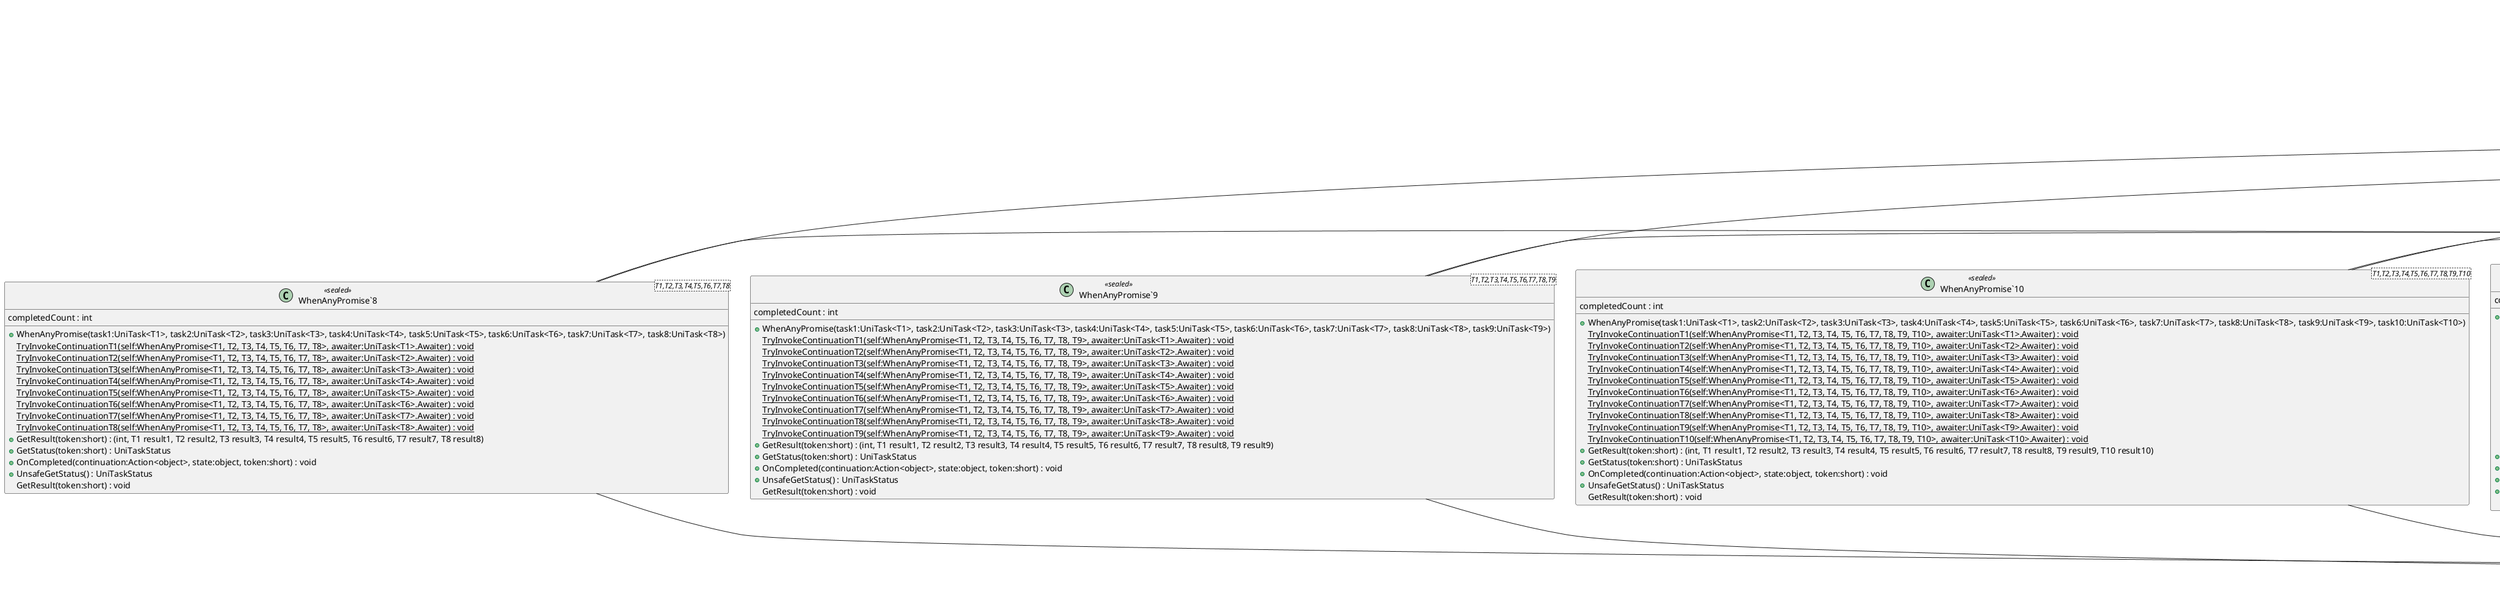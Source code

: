 @startuml
class UniTask <<struct>> {
    + {static} WhenAny(task1:UniTask<T1>, task2:UniTask<T2>) : UniTask<(int winArgumentIndex, T1 result1, T2 result2)>
    + {static} WhenAny(task1:UniTask<T1>, task2:UniTask<T2>, task3:UniTask<T3>) : UniTask<(int winArgumentIndex, T1 result1, T2 result2, T3 result3)>
    + {static} WhenAny(task1:UniTask<T1>, task2:UniTask<T2>, task3:UniTask<T3>, task4:UniTask<T4>) : UniTask<(int winArgumentIndex, T1 result1, T2 result2, T3 result3, T4 result4)>
    + {static} WhenAny(task1:UniTask<T1>, task2:UniTask<T2>, task3:UniTask<T3>, task4:UniTask<T4>, task5:UniTask<T5>) : UniTask<(int winArgumentIndex, T1 result1, T2 result2, T3 result3, T4 result4, T5 result5)>
    + {static} WhenAny(task1:UniTask<T1>, task2:UniTask<T2>, task3:UniTask<T3>, task4:UniTask<T4>, task5:UniTask<T5>, task6:UniTask<T6>) : UniTask<(int winArgumentIndex, T1 result1, T2 result2, T3 result3, T4 result4, T5 result5, T6 result6)>
    + {static} WhenAny(task1:UniTask<T1>, task2:UniTask<T2>, task3:UniTask<T3>, task4:UniTask<T4>, task5:UniTask<T5>, task6:UniTask<T6>, task7:UniTask<T7>) : UniTask<(int winArgumentIndex, T1 result1, T2 result2, T3 result3, T4 result4, T5 result5, T6 result6, T7 result7)>
    + {static} WhenAny(task1:UniTask<T1>, task2:UniTask<T2>, task3:UniTask<T3>, task4:UniTask<T4>, task5:UniTask<T5>, task6:UniTask<T6>, task7:UniTask<T7>, task8:UniTask<T8>) : UniTask<(int winArgumentIndex, T1 result1, T2 result2, T3 result3, T4 result4, T5 result5, T6 result6, T7 result7, T8 result8)>
    + {static} WhenAny(task1:UniTask<T1>, task2:UniTask<T2>, task3:UniTask<T3>, task4:UniTask<T4>, task5:UniTask<T5>, task6:UniTask<T6>, task7:UniTask<T7>, task8:UniTask<T8>, task9:UniTask<T9>) : UniTask<(int winArgumentIndex, T1 result1, T2 result2, T3 result3, T4 result4, T5 result5, T6 result6, T7 result7, T8 result8, T9 result9)>
    + {static} WhenAny(task1:UniTask<T1>, task2:UniTask<T2>, task3:UniTask<T3>, task4:UniTask<T4>, task5:UniTask<T5>, task6:UniTask<T6>, task7:UniTask<T7>, task8:UniTask<T8>, task9:UniTask<T9>, task10:UniTask<T10>) : UniTask<(int winArgumentIndex, T1 result1, T2 result2, T3 result3, T4 result4, T5 result5, T6 result6, T7 result7, T8 result8, T9 result9, T10 result10)>
    + {static} WhenAny(task1:UniTask<T1>, task2:UniTask<T2>, task3:UniTask<T3>, task4:UniTask<T4>, task5:UniTask<T5>, task6:UniTask<T6>, task7:UniTask<T7>, task8:UniTask<T8>, task9:UniTask<T9>, task10:UniTask<T10>, task11:UniTask<T11>) : UniTask<(int winArgumentIndex, T1 result1, T2 result2, T3 result3, T4 result4, T5 result5, T6 result6, T7 result7, T8 result8, T9 result9, T10 result10, T11 result11)>
    + {static} WhenAny(task1:UniTask<T1>, task2:UniTask<T2>, task3:UniTask<T3>, task4:UniTask<T4>, task5:UniTask<T5>, task6:UniTask<T6>, task7:UniTask<T7>, task8:UniTask<T8>, task9:UniTask<T9>, task10:UniTask<T10>, task11:UniTask<T11>, task12:UniTask<T12>) : UniTask<(int winArgumentIndex, T1 result1, T2 result2, T3 result3, T4 result4, T5 result5, T6 result6, T7 result7, T8 result8, T9 result9, T10 result10, T11 result11, T12 result12)>
    + {static} WhenAny(task1:UniTask<T1>, task2:UniTask<T2>, task3:UniTask<T3>, task4:UniTask<T4>, task5:UniTask<T5>, task6:UniTask<T6>, task7:UniTask<T7>, task8:UniTask<T8>, task9:UniTask<T9>, task10:UniTask<T10>, task11:UniTask<T11>, task12:UniTask<T12>, task13:UniTask<T13>) : UniTask<(int winArgumentIndex, T1 result1, T2 result2, T3 result3, T4 result4, T5 result5, T6 result6, T7 result7, T8 result8, T9 result9, T10 result10, T11 result11, T12 result12, T13 result13)>
    + {static} WhenAny(task1:UniTask<T1>, task2:UniTask<T2>, task3:UniTask<T3>, task4:UniTask<T4>, task5:UniTask<T5>, task6:UniTask<T6>, task7:UniTask<T7>, task8:UniTask<T8>, task9:UniTask<T9>, task10:UniTask<T10>, task11:UniTask<T11>, task12:UniTask<T12>, task13:UniTask<T13>, task14:UniTask<T14>) : UniTask<(int winArgumentIndex, T1 result1, T2 result2, T3 result3, T4 result4, T5 result5, T6 result6, T7 result7, T8 result8, T9 result9, T10 result10, T11 result11, T12 result12, T13 result13, T14 result14)>
    + {static} WhenAny(task1:UniTask<T1>, task2:UniTask<T2>, task3:UniTask<T3>, task4:UniTask<T4>, task5:UniTask<T5>, task6:UniTask<T6>, task7:UniTask<T7>, task8:UniTask<T8>, task9:UniTask<T9>, task10:UniTask<T10>, task11:UniTask<T11>, task12:UniTask<T12>, task13:UniTask<T13>, task14:UniTask<T14>, task15:UniTask<T15>) : UniTask<(int winArgumentIndex, T1 result1, T2 result2, T3 result3, T4 result4, T5 result5, T6 result6, T7 result7, T8 result8, T9 result9, T10 result10, T11 result11, T12 result12, T13 result13, T14 result14, T15 result15)>
}
class "WhenAnyPromise`2"<T1,T2> <<sealed>> {
    completedCount : int
    + WhenAnyPromise(task1:UniTask<T1>, task2:UniTask<T2>)
    {static} TryInvokeContinuationT1(self:WhenAnyPromise<T1, T2>, awaiter:UniTask<T1>.Awaiter) : void
    {static} TryInvokeContinuationT2(self:WhenAnyPromise<T1, T2>, awaiter:UniTask<T2>.Awaiter) : void
    + GetResult(token:short) : (int, T1 result1, T2 result2)
    + GetStatus(token:short) : UniTaskStatus
    + OnCompleted(continuation:Action<object>, state:object, token:short) : void
    + UnsafeGetStatus() : UniTaskStatus
    GetResult(token:short) : void
}
class "WhenAnyPromise`3"<T1,T2,T3> <<sealed>> {
    completedCount : int
    + WhenAnyPromise(task1:UniTask<T1>, task2:UniTask<T2>, task3:UniTask<T3>)
    {static} TryInvokeContinuationT1(self:WhenAnyPromise<T1, T2, T3>, awaiter:UniTask<T1>.Awaiter) : void
    {static} TryInvokeContinuationT2(self:WhenAnyPromise<T1, T2, T3>, awaiter:UniTask<T2>.Awaiter) : void
    {static} TryInvokeContinuationT3(self:WhenAnyPromise<T1, T2, T3>, awaiter:UniTask<T3>.Awaiter) : void
    + GetResult(token:short) : (int, T1 result1, T2 result2, T3 result3)
    + GetStatus(token:short) : UniTaskStatus
    + OnCompleted(continuation:Action<object>, state:object, token:short) : void
    + UnsafeGetStatus() : UniTaskStatus
    GetResult(token:short) : void
}
class "WhenAnyPromise`4"<T1,T2,T3,T4> <<sealed>> {
    completedCount : int
    + WhenAnyPromise(task1:UniTask<T1>, task2:UniTask<T2>, task3:UniTask<T3>, task4:UniTask<T4>)
    {static} TryInvokeContinuationT1(self:WhenAnyPromise<T1, T2, T3, T4>, awaiter:UniTask<T1>.Awaiter) : void
    {static} TryInvokeContinuationT2(self:WhenAnyPromise<T1, T2, T3, T4>, awaiter:UniTask<T2>.Awaiter) : void
    {static} TryInvokeContinuationT3(self:WhenAnyPromise<T1, T2, T3, T4>, awaiter:UniTask<T3>.Awaiter) : void
    {static} TryInvokeContinuationT4(self:WhenAnyPromise<T1, T2, T3, T4>, awaiter:UniTask<T4>.Awaiter) : void
    + GetResult(token:short) : (int, T1 result1, T2 result2, T3 result3, T4 result4)
    + GetStatus(token:short) : UniTaskStatus
    + OnCompleted(continuation:Action<object>, state:object, token:short) : void
    + UnsafeGetStatus() : UniTaskStatus
    GetResult(token:short) : void
}
class "WhenAnyPromise`5"<T1,T2,T3,T4,T5> <<sealed>> {
    completedCount : int
    + WhenAnyPromise(task1:UniTask<T1>, task2:UniTask<T2>, task3:UniTask<T3>, task4:UniTask<T4>, task5:UniTask<T5>)
    {static} TryInvokeContinuationT1(self:WhenAnyPromise<T1, T2, T3, T4, T5>, awaiter:UniTask<T1>.Awaiter) : void
    {static} TryInvokeContinuationT2(self:WhenAnyPromise<T1, T2, T3, T4, T5>, awaiter:UniTask<T2>.Awaiter) : void
    {static} TryInvokeContinuationT3(self:WhenAnyPromise<T1, T2, T3, T4, T5>, awaiter:UniTask<T3>.Awaiter) : void
    {static} TryInvokeContinuationT4(self:WhenAnyPromise<T1, T2, T3, T4, T5>, awaiter:UniTask<T4>.Awaiter) : void
    {static} TryInvokeContinuationT5(self:WhenAnyPromise<T1, T2, T3, T4, T5>, awaiter:UniTask<T5>.Awaiter) : void
    + GetResult(token:short) : (int, T1 result1, T2 result2, T3 result3, T4 result4, T5 result5)
    + GetStatus(token:short) : UniTaskStatus
    + OnCompleted(continuation:Action<object>, state:object, token:short) : void
    + UnsafeGetStatus() : UniTaskStatus
    GetResult(token:short) : void
}
class "WhenAnyPromise`6"<T1,T2,T3,T4,T5,T6> <<sealed>> {
    completedCount : int
    + WhenAnyPromise(task1:UniTask<T1>, task2:UniTask<T2>, task3:UniTask<T3>, task4:UniTask<T4>, task5:UniTask<T5>, task6:UniTask<T6>)
    {static} TryInvokeContinuationT1(self:WhenAnyPromise<T1, T2, T3, T4, T5, T6>, awaiter:UniTask<T1>.Awaiter) : void
    {static} TryInvokeContinuationT2(self:WhenAnyPromise<T1, T2, T3, T4, T5, T6>, awaiter:UniTask<T2>.Awaiter) : void
    {static} TryInvokeContinuationT3(self:WhenAnyPromise<T1, T2, T3, T4, T5, T6>, awaiter:UniTask<T3>.Awaiter) : void
    {static} TryInvokeContinuationT4(self:WhenAnyPromise<T1, T2, T3, T4, T5, T6>, awaiter:UniTask<T4>.Awaiter) : void
    {static} TryInvokeContinuationT5(self:WhenAnyPromise<T1, T2, T3, T4, T5, T6>, awaiter:UniTask<T5>.Awaiter) : void
    {static} TryInvokeContinuationT6(self:WhenAnyPromise<T1, T2, T3, T4, T5, T6>, awaiter:UniTask<T6>.Awaiter) : void
    + GetResult(token:short) : (int, T1 result1, T2 result2, T3 result3, T4 result4, T5 result5, T6 result6)
    + GetStatus(token:short) : UniTaskStatus
    + OnCompleted(continuation:Action<object>, state:object, token:short) : void
    + UnsafeGetStatus() : UniTaskStatus
    GetResult(token:short) : void
}
class "WhenAnyPromise`7"<T1,T2,T3,T4,T5,T6,T7> <<sealed>> {
    completedCount : int
    + WhenAnyPromise(task1:UniTask<T1>, task2:UniTask<T2>, task3:UniTask<T3>, task4:UniTask<T4>, task5:UniTask<T5>, task6:UniTask<T6>, task7:UniTask<T7>)
    {static} TryInvokeContinuationT1(self:WhenAnyPromise<T1, T2, T3, T4, T5, T6, T7>, awaiter:UniTask<T1>.Awaiter) : void
    {static} TryInvokeContinuationT2(self:WhenAnyPromise<T1, T2, T3, T4, T5, T6, T7>, awaiter:UniTask<T2>.Awaiter) : void
    {static} TryInvokeContinuationT3(self:WhenAnyPromise<T1, T2, T3, T4, T5, T6, T7>, awaiter:UniTask<T3>.Awaiter) : void
    {static} TryInvokeContinuationT4(self:WhenAnyPromise<T1, T2, T3, T4, T5, T6, T7>, awaiter:UniTask<T4>.Awaiter) : void
    {static} TryInvokeContinuationT5(self:WhenAnyPromise<T1, T2, T3, T4, T5, T6, T7>, awaiter:UniTask<T5>.Awaiter) : void
    {static} TryInvokeContinuationT6(self:WhenAnyPromise<T1, T2, T3, T4, T5, T6, T7>, awaiter:UniTask<T6>.Awaiter) : void
    {static} TryInvokeContinuationT7(self:WhenAnyPromise<T1, T2, T3, T4, T5, T6, T7>, awaiter:UniTask<T7>.Awaiter) : void
    + GetResult(token:short) : (int, T1 result1, T2 result2, T3 result3, T4 result4, T5 result5, T6 result6, T7 result7)
    + GetStatus(token:short) : UniTaskStatus
    + OnCompleted(continuation:Action<object>, state:object, token:short) : void
    + UnsafeGetStatus() : UniTaskStatus
    GetResult(token:short) : void
}
class "WhenAnyPromise`8"<T1,T2,T3,T4,T5,T6,T7,T8> <<sealed>> {
    completedCount : int
    + WhenAnyPromise(task1:UniTask<T1>, task2:UniTask<T2>, task3:UniTask<T3>, task4:UniTask<T4>, task5:UniTask<T5>, task6:UniTask<T6>, task7:UniTask<T7>, task8:UniTask<T8>)
    {static} TryInvokeContinuationT1(self:WhenAnyPromise<T1, T2, T3, T4, T5, T6, T7, T8>, awaiter:UniTask<T1>.Awaiter) : void
    {static} TryInvokeContinuationT2(self:WhenAnyPromise<T1, T2, T3, T4, T5, T6, T7, T8>, awaiter:UniTask<T2>.Awaiter) : void
    {static} TryInvokeContinuationT3(self:WhenAnyPromise<T1, T2, T3, T4, T5, T6, T7, T8>, awaiter:UniTask<T3>.Awaiter) : void
    {static} TryInvokeContinuationT4(self:WhenAnyPromise<T1, T2, T3, T4, T5, T6, T7, T8>, awaiter:UniTask<T4>.Awaiter) : void
    {static} TryInvokeContinuationT5(self:WhenAnyPromise<T1, T2, T3, T4, T5, T6, T7, T8>, awaiter:UniTask<T5>.Awaiter) : void
    {static} TryInvokeContinuationT6(self:WhenAnyPromise<T1, T2, T3, T4, T5, T6, T7, T8>, awaiter:UniTask<T6>.Awaiter) : void
    {static} TryInvokeContinuationT7(self:WhenAnyPromise<T1, T2, T3, T4, T5, T6, T7, T8>, awaiter:UniTask<T7>.Awaiter) : void
    {static} TryInvokeContinuationT8(self:WhenAnyPromise<T1, T2, T3, T4, T5, T6, T7, T8>, awaiter:UniTask<T8>.Awaiter) : void
    + GetResult(token:short) : (int, T1 result1, T2 result2, T3 result3, T4 result4, T5 result5, T6 result6, T7 result7, T8 result8)
    + GetStatus(token:short) : UniTaskStatus
    + OnCompleted(continuation:Action<object>, state:object, token:short) : void
    + UnsafeGetStatus() : UniTaskStatus
    GetResult(token:short) : void
}
class "WhenAnyPromise`9"<T1,T2,T3,T4,T5,T6,T7,T8,T9> <<sealed>> {
    completedCount : int
    + WhenAnyPromise(task1:UniTask<T1>, task2:UniTask<T2>, task3:UniTask<T3>, task4:UniTask<T4>, task5:UniTask<T5>, task6:UniTask<T6>, task7:UniTask<T7>, task8:UniTask<T8>, task9:UniTask<T9>)
    {static} TryInvokeContinuationT1(self:WhenAnyPromise<T1, T2, T3, T4, T5, T6, T7, T8, T9>, awaiter:UniTask<T1>.Awaiter) : void
    {static} TryInvokeContinuationT2(self:WhenAnyPromise<T1, T2, T3, T4, T5, T6, T7, T8, T9>, awaiter:UniTask<T2>.Awaiter) : void
    {static} TryInvokeContinuationT3(self:WhenAnyPromise<T1, T2, T3, T4, T5, T6, T7, T8, T9>, awaiter:UniTask<T3>.Awaiter) : void
    {static} TryInvokeContinuationT4(self:WhenAnyPromise<T1, T2, T3, T4, T5, T6, T7, T8, T9>, awaiter:UniTask<T4>.Awaiter) : void
    {static} TryInvokeContinuationT5(self:WhenAnyPromise<T1, T2, T3, T4, T5, T6, T7, T8, T9>, awaiter:UniTask<T5>.Awaiter) : void
    {static} TryInvokeContinuationT6(self:WhenAnyPromise<T1, T2, T3, T4, T5, T6, T7, T8, T9>, awaiter:UniTask<T6>.Awaiter) : void
    {static} TryInvokeContinuationT7(self:WhenAnyPromise<T1, T2, T3, T4, T5, T6, T7, T8, T9>, awaiter:UniTask<T7>.Awaiter) : void
    {static} TryInvokeContinuationT8(self:WhenAnyPromise<T1, T2, T3, T4, T5, T6, T7, T8, T9>, awaiter:UniTask<T8>.Awaiter) : void
    {static} TryInvokeContinuationT9(self:WhenAnyPromise<T1, T2, T3, T4, T5, T6, T7, T8, T9>, awaiter:UniTask<T9>.Awaiter) : void
    + GetResult(token:short) : (int, T1 result1, T2 result2, T3 result3, T4 result4, T5 result5, T6 result6, T7 result7, T8 result8, T9 result9)
    + GetStatus(token:short) : UniTaskStatus
    + OnCompleted(continuation:Action<object>, state:object, token:short) : void
    + UnsafeGetStatus() : UniTaskStatus
    GetResult(token:short) : void
}
class "WhenAnyPromise`10"<T1,T2,T3,T4,T5,T6,T7,T8,T9,T10> <<sealed>> {
    completedCount : int
    + WhenAnyPromise(task1:UniTask<T1>, task2:UniTask<T2>, task3:UniTask<T3>, task4:UniTask<T4>, task5:UniTask<T5>, task6:UniTask<T6>, task7:UniTask<T7>, task8:UniTask<T8>, task9:UniTask<T9>, task10:UniTask<T10>)
    {static} TryInvokeContinuationT1(self:WhenAnyPromise<T1, T2, T3, T4, T5, T6, T7, T8, T9, T10>, awaiter:UniTask<T1>.Awaiter) : void
    {static} TryInvokeContinuationT2(self:WhenAnyPromise<T1, T2, T3, T4, T5, T6, T7, T8, T9, T10>, awaiter:UniTask<T2>.Awaiter) : void
    {static} TryInvokeContinuationT3(self:WhenAnyPromise<T1, T2, T3, T4, T5, T6, T7, T8, T9, T10>, awaiter:UniTask<T3>.Awaiter) : void
    {static} TryInvokeContinuationT4(self:WhenAnyPromise<T1, T2, T3, T4, T5, T6, T7, T8, T9, T10>, awaiter:UniTask<T4>.Awaiter) : void
    {static} TryInvokeContinuationT5(self:WhenAnyPromise<T1, T2, T3, T4, T5, T6, T7, T8, T9, T10>, awaiter:UniTask<T5>.Awaiter) : void
    {static} TryInvokeContinuationT6(self:WhenAnyPromise<T1, T2, T3, T4, T5, T6, T7, T8, T9, T10>, awaiter:UniTask<T6>.Awaiter) : void
    {static} TryInvokeContinuationT7(self:WhenAnyPromise<T1, T2, T3, T4, T5, T6, T7, T8, T9, T10>, awaiter:UniTask<T7>.Awaiter) : void
    {static} TryInvokeContinuationT8(self:WhenAnyPromise<T1, T2, T3, T4, T5, T6, T7, T8, T9, T10>, awaiter:UniTask<T8>.Awaiter) : void
    {static} TryInvokeContinuationT9(self:WhenAnyPromise<T1, T2, T3, T4, T5, T6, T7, T8, T9, T10>, awaiter:UniTask<T9>.Awaiter) : void
    {static} TryInvokeContinuationT10(self:WhenAnyPromise<T1, T2, T3, T4, T5, T6, T7, T8, T9, T10>, awaiter:UniTask<T10>.Awaiter) : void
    + GetResult(token:short) : (int, T1 result1, T2 result2, T3 result3, T4 result4, T5 result5, T6 result6, T7 result7, T8 result8, T9 result9, T10 result10)
    + GetStatus(token:short) : UniTaskStatus
    + OnCompleted(continuation:Action<object>, state:object, token:short) : void
    + UnsafeGetStatus() : UniTaskStatus
    GetResult(token:short) : void
}
class "WhenAnyPromise`11"<T1,T2,T3,T4,T5,T6,T7,T8,T9,T10,T11> <<sealed>> {
    completedCount : int
    + WhenAnyPromise(task1:UniTask<T1>, task2:UniTask<T2>, task3:UniTask<T3>, task4:UniTask<T4>, task5:UniTask<T5>, task6:UniTask<T6>, task7:UniTask<T7>, task8:UniTask<T8>, task9:UniTask<T9>, task10:UniTask<T10>, task11:UniTask<T11>)
    {static} TryInvokeContinuationT1(self:WhenAnyPromise<T1, T2, T3, T4, T5, T6, T7, T8, T9, T10, T11>, awaiter:UniTask<T1>.Awaiter) : void
    {static} TryInvokeContinuationT2(self:WhenAnyPromise<T1, T2, T3, T4, T5, T6, T7, T8, T9, T10, T11>, awaiter:UniTask<T2>.Awaiter) : void
    {static} TryInvokeContinuationT3(self:WhenAnyPromise<T1, T2, T3, T4, T5, T6, T7, T8, T9, T10, T11>, awaiter:UniTask<T3>.Awaiter) : void
    {static} TryInvokeContinuationT4(self:WhenAnyPromise<T1, T2, T3, T4, T5, T6, T7, T8, T9, T10, T11>, awaiter:UniTask<T4>.Awaiter) : void
    {static} TryInvokeContinuationT5(self:WhenAnyPromise<T1, T2, T3, T4, T5, T6, T7, T8, T9, T10, T11>, awaiter:UniTask<T5>.Awaiter) : void
    {static} TryInvokeContinuationT6(self:WhenAnyPromise<T1, T2, T3, T4, T5, T6, T7, T8, T9, T10, T11>, awaiter:UniTask<T6>.Awaiter) : void
    {static} TryInvokeContinuationT7(self:WhenAnyPromise<T1, T2, T3, T4, T5, T6, T7, T8, T9, T10, T11>, awaiter:UniTask<T7>.Awaiter) : void
    {static} TryInvokeContinuationT8(self:WhenAnyPromise<T1, T2, T3, T4, T5, T6, T7, T8, T9, T10, T11>, awaiter:UniTask<T8>.Awaiter) : void
    {static} TryInvokeContinuationT9(self:WhenAnyPromise<T1, T2, T3, T4, T5, T6, T7, T8, T9, T10, T11>, awaiter:UniTask<T9>.Awaiter) : void
    {static} TryInvokeContinuationT10(self:WhenAnyPromise<T1, T2, T3, T4, T5, T6, T7, T8, T9, T10, T11>, awaiter:UniTask<T10>.Awaiter) : void
    {static} TryInvokeContinuationT11(self:WhenAnyPromise<T1, T2, T3, T4, T5, T6, T7, T8, T9, T10, T11>, awaiter:UniTask<T11>.Awaiter) : void
    + GetResult(token:short) : (int, T1 result1, T2 result2, T3 result3, T4 result4, T5 result5, T6 result6, T7 result7, T8 result8, T9 result9, T10 result10, T11 result11)
    + GetStatus(token:short) : UniTaskStatus
    + OnCompleted(continuation:Action<object>, state:object, token:short) : void
    + UnsafeGetStatus() : UniTaskStatus
    GetResult(token:short) : void
}
class "WhenAnyPromise`12"<T1,T2,T3,T4,T5,T6,T7,T8,T9,T10,T11,T12> <<sealed>> {
    completedCount : int
    + WhenAnyPromise(task1:UniTask<T1>, task2:UniTask<T2>, task3:UniTask<T3>, task4:UniTask<T4>, task5:UniTask<T5>, task6:UniTask<T6>, task7:UniTask<T7>, task8:UniTask<T8>, task9:UniTask<T9>, task10:UniTask<T10>, task11:UniTask<T11>, task12:UniTask<T12>)
    {static} TryInvokeContinuationT1(self:WhenAnyPromise<T1, T2, T3, T4, T5, T6, T7, T8, T9, T10, T11, T12>, awaiter:UniTask<T1>.Awaiter) : void
    {static} TryInvokeContinuationT2(self:WhenAnyPromise<T1, T2, T3, T4, T5, T6, T7, T8, T9, T10, T11, T12>, awaiter:UniTask<T2>.Awaiter) : void
    {static} TryInvokeContinuationT3(self:WhenAnyPromise<T1, T2, T3, T4, T5, T6, T7, T8, T9, T10, T11, T12>, awaiter:UniTask<T3>.Awaiter) : void
    {static} TryInvokeContinuationT4(self:WhenAnyPromise<T1, T2, T3, T4, T5, T6, T7, T8, T9, T10, T11, T12>, awaiter:UniTask<T4>.Awaiter) : void
    {static} TryInvokeContinuationT5(self:WhenAnyPromise<T1, T2, T3, T4, T5, T6, T7, T8, T9, T10, T11, T12>, awaiter:UniTask<T5>.Awaiter) : void
    {static} TryInvokeContinuationT6(self:WhenAnyPromise<T1, T2, T3, T4, T5, T6, T7, T8, T9, T10, T11, T12>, awaiter:UniTask<T6>.Awaiter) : void
    {static} TryInvokeContinuationT7(self:WhenAnyPromise<T1, T2, T3, T4, T5, T6, T7, T8, T9, T10, T11, T12>, awaiter:UniTask<T7>.Awaiter) : void
    {static} TryInvokeContinuationT8(self:WhenAnyPromise<T1, T2, T3, T4, T5, T6, T7, T8, T9, T10, T11, T12>, awaiter:UniTask<T8>.Awaiter) : void
    {static} TryInvokeContinuationT9(self:WhenAnyPromise<T1, T2, T3, T4, T5, T6, T7, T8, T9, T10, T11, T12>, awaiter:UniTask<T9>.Awaiter) : void
    {static} TryInvokeContinuationT10(self:WhenAnyPromise<T1, T2, T3, T4, T5, T6, T7, T8, T9, T10, T11, T12>, awaiter:UniTask<T10>.Awaiter) : void
    {static} TryInvokeContinuationT11(self:WhenAnyPromise<T1, T2, T3, T4, T5, T6, T7, T8, T9, T10, T11, T12>, awaiter:UniTask<T11>.Awaiter) : void
    {static} TryInvokeContinuationT12(self:WhenAnyPromise<T1, T2, T3, T4, T5, T6, T7, T8, T9, T10, T11, T12>, awaiter:UniTask<T12>.Awaiter) : void
    + GetResult(token:short) : (int, T1 result1, T2 result2, T3 result3, T4 result4, T5 result5, T6 result6, T7 result7, T8 result8, T9 result9, T10 result10, T11 result11, T12 result12)
    + GetStatus(token:short) : UniTaskStatus
    + OnCompleted(continuation:Action<object>, state:object, token:short) : void
    + UnsafeGetStatus() : UniTaskStatus
    GetResult(token:short) : void
}
class "WhenAnyPromise`13"<T1,T2,T3,T4,T5,T6,T7,T8,T9,T10,T11,T12,T13> <<sealed>> {
    completedCount : int
    + WhenAnyPromise(task1:UniTask<T1>, task2:UniTask<T2>, task3:UniTask<T3>, task4:UniTask<T4>, task5:UniTask<T5>, task6:UniTask<T6>, task7:UniTask<T7>, task8:UniTask<T8>, task9:UniTask<T9>, task10:UniTask<T10>, task11:UniTask<T11>, task12:UniTask<T12>, task13:UniTask<T13>)
    {static} TryInvokeContinuationT1(self:WhenAnyPromise<T1, T2, T3, T4, T5, T6, T7, T8, T9, T10, T11, T12, T13>, awaiter:UniTask<T1>.Awaiter) : void
    {static} TryInvokeContinuationT2(self:WhenAnyPromise<T1, T2, T3, T4, T5, T6, T7, T8, T9, T10, T11, T12, T13>, awaiter:UniTask<T2>.Awaiter) : void
    {static} TryInvokeContinuationT3(self:WhenAnyPromise<T1, T2, T3, T4, T5, T6, T7, T8, T9, T10, T11, T12, T13>, awaiter:UniTask<T3>.Awaiter) : void
    {static} TryInvokeContinuationT4(self:WhenAnyPromise<T1, T2, T3, T4, T5, T6, T7, T8, T9, T10, T11, T12, T13>, awaiter:UniTask<T4>.Awaiter) : void
    {static} TryInvokeContinuationT5(self:WhenAnyPromise<T1, T2, T3, T4, T5, T6, T7, T8, T9, T10, T11, T12, T13>, awaiter:UniTask<T5>.Awaiter) : void
    {static} TryInvokeContinuationT6(self:WhenAnyPromise<T1, T2, T3, T4, T5, T6, T7, T8, T9, T10, T11, T12, T13>, awaiter:UniTask<T6>.Awaiter) : void
    {static} TryInvokeContinuationT7(self:WhenAnyPromise<T1, T2, T3, T4, T5, T6, T7, T8, T9, T10, T11, T12, T13>, awaiter:UniTask<T7>.Awaiter) : void
    {static} TryInvokeContinuationT8(self:WhenAnyPromise<T1, T2, T3, T4, T5, T6, T7, T8, T9, T10, T11, T12, T13>, awaiter:UniTask<T8>.Awaiter) : void
    {static} TryInvokeContinuationT9(self:WhenAnyPromise<T1, T2, T3, T4, T5, T6, T7, T8, T9, T10, T11, T12, T13>, awaiter:UniTask<T9>.Awaiter) : void
    {static} TryInvokeContinuationT10(self:WhenAnyPromise<T1, T2, T3, T4, T5, T6, T7, T8, T9, T10, T11, T12, T13>, awaiter:UniTask<T10>.Awaiter) : void
    {static} TryInvokeContinuationT11(self:WhenAnyPromise<T1, T2, T3, T4, T5, T6, T7, T8, T9, T10, T11, T12, T13>, awaiter:UniTask<T11>.Awaiter) : void
    {static} TryInvokeContinuationT12(self:WhenAnyPromise<T1, T2, T3, T4, T5, T6, T7, T8, T9, T10, T11, T12, T13>, awaiter:UniTask<T12>.Awaiter) : void
    {static} TryInvokeContinuationT13(self:WhenAnyPromise<T1, T2, T3, T4, T5, T6, T7, T8, T9, T10, T11, T12, T13>, awaiter:UniTask<T13>.Awaiter) : void
    + GetResult(token:short) : (int, T1 result1, T2 result2, T3 result3, T4 result4, T5 result5, T6 result6, T7 result7, T8 result8, T9 result9, T10 result10, T11 result11, T12 result12, T13 result13)
    + GetStatus(token:short) : UniTaskStatus
    + OnCompleted(continuation:Action<object>, state:object, token:short) : void
    + UnsafeGetStatus() : UniTaskStatus
    GetResult(token:short) : void
}
class "WhenAnyPromise`14"<T1,T2,T3,T4,T5,T6,T7,T8,T9,T10,T11,T12,T13,T14> <<sealed>> {
    completedCount : int
    + WhenAnyPromise(task1:UniTask<T1>, task2:UniTask<T2>, task3:UniTask<T3>, task4:UniTask<T4>, task5:UniTask<T5>, task6:UniTask<T6>, task7:UniTask<T7>, task8:UniTask<T8>, task9:UniTask<T9>, task10:UniTask<T10>, task11:UniTask<T11>, task12:UniTask<T12>, task13:UniTask<T13>, task14:UniTask<T14>)
    {static} TryInvokeContinuationT1(self:WhenAnyPromise<T1, T2, T3, T4, T5, T6, T7, T8, T9, T10, T11, T12, T13, T14>, awaiter:UniTask<T1>.Awaiter) : void
    {static} TryInvokeContinuationT2(self:WhenAnyPromise<T1, T2, T3, T4, T5, T6, T7, T8, T9, T10, T11, T12, T13, T14>, awaiter:UniTask<T2>.Awaiter) : void
    {static} TryInvokeContinuationT3(self:WhenAnyPromise<T1, T2, T3, T4, T5, T6, T7, T8, T9, T10, T11, T12, T13, T14>, awaiter:UniTask<T3>.Awaiter) : void
    {static} TryInvokeContinuationT4(self:WhenAnyPromise<T1, T2, T3, T4, T5, T6, T7, T8, T9, T10, T11, T12, T13, T14>, awaiter:UniTask<T4>.Awaiter) : void
    {static} TryInvokeContinuationT5(self:WhenAnyPromise<T1, T2, T3, T4, T5, T6, T7, T8, T9, T10, T11, T12, T13, T14>, awaiter:UniTask<T5>.Awaiter) : void
    {static} TryInvokeContinuationT6(self:WhenAnyPromise<T1, T2, T3, T4, T5, T6, T7, T8, T9, T10, T11, T12, T13, T14>, awaiter:UniTask<T6>.Awaiter) : void
    {static} TryInvokeContinuationT7(self:WhenAnyPromise<T1, T2, T3, T4, T5, T6, T7, T8, T9, T10, T11, T12, T13, T14>, awaiter:UniTask<T7>.Awaiter) : void
    {static} TryInvokeContinuationT8(self:WhenAnyPromise<T1, T2, T3, T4, T5, T6, T7, T8, T9, T10, T11, T12, T13, T14>, awaiter:UniTask<T8>.Awaiter) : void
    {static} TryInvokeContinuationT9(self:WhenAnyPromise<T1, T2, T3, T4, T5, T6, T7, T8, T9, T10, T11, T12, T13, T14>, awaiter:UniTask<T9>.Awaiter) : void
    {static} TryInvokeContinuationT10(self:WhenAnyPromise<T1, T2, T3, T4, T5, T6, T7, T8, T9, T10, T11, T12, T13, T14>, awaiter:UniTask<T10>.Awaiter) : void
    {static} TryInvokeContinuationT11(self:WhenAnyPromise<T1, T2, T3, T4, T5, T6, T7, T8, T9, T10, T11, T12, T13, T14>, awaiter:UniTask<T11>.Awaiter) : void
    {static} TryInvokeContinuationT12(self:WhenAnyPromise<T1, T2, T3, T4, T5, T6, T7, T8, T9, T10, T11, T12, T13, T14>, awaiter:UniTask<T12>.Awaiter) : void
    {static} TryInvokeContinuationT13(self:WhenAnyPromise<T1, T2, T3, T4, T5, T6, T7, T8, T9, T10, T11, T12, T13, T14>, awaiter:UniTask<T13>.Awaiter) : void
    {static} TryInvokeContinuationT14(self:WhenAnyPromise<T1, T2, T3, T4, T5, T6, T7, T8, T9, T10, T11, T12, T13, T14>, awaiter:UniTask<T14>.Awaiter) : void
    + GetResult(token:short) : (int, T1 result1, T2 result2, T3 result3, T4 result4, T5 result5, T6 result6, T7 result7, T8 result8, T9 result9, T10 result10, T11 result11, T12 result12, T13 result13, T14 result14)
    + GetStatus(token:short) : UniTaskStatus
    + OnCompleted(continuation:Action<object>, state:object, token:short) : void
    + UnsafeGetStatus() : UniTaskStatus
    GetResult(token:short) : void
}
class "WhenAnyPromise`15"<T1,T2,T3,T4,T5,T6,T7,T8,T9,T10,T11,T12,T13,T14,T15> <<sealed>> {
    completedCount : int
    + WhenAnyPromise(task1:UniTask<T1>, task2:UniTask<T2>, task3:UniTask<T3>, task4:UniTask<T4>, task5:UniTask<T5>, task6:UniTask<T6>, task7:UniTask<T7>, task8:UniTask<T8>, task9:UniTask<T9>, task10:UniTask<T10>, task11:UniTask<T11>, task12:UniTask<T12>, task13:UniTask<T13>, task14:UniTask<T14>, task15:UniTask<T15>)
    {static} TryInvokeContinuationT1(self:WhenAnyPromise<T1, T2, T3, T4, T5, T6, T7, T8, T9, T10, T11, T12, T13, T14, T15>, awaiter:UniTask<T1>.Awaiter) : void
    {static} TryInvokeContinuationT2(self:WhenAnyPromise<T1, T2, T3, T4, T5, T6, T7, T8, T9, T10, T11, T12, T13, T14, T15>, awaiter:UniTask<T2>.Awaiter) : void
    {static} TryInvokeContinuationT3(self:WhenAnyPromise<T1, T2, T3, T4, T5, T6, T7, T8, T9, T10, T11, T12, T13, T14, T15>, awaiter:UniTask<T3>.Awaiter) : void
    {static} TryInvokeContinuationT4(self:WhenAnyPromise<T1, T2, T3, T4, T5, T6, T7, T8, T9, T10, T11, T12, T13, T14, T15>, awaiter:UniTask<T4>.Awaiter) : void
    {static} TryInvokeContinuationT5(self:WhenAnyPromise<T1, T2, T3, T4, T5, T6, T7, T8, T9, T10, T11, T12, T13, T14, T15>, awaiter:UniTask<T5>.Awaiter) : void
    {static} TryInvokeContinuationT6(self:WhenAnyPromise<T1, T2, T3, T4, T5, T6, T7, T8, T9, T10, T11, T12, T13, T14, T15>, awaiter:UniTask<T6>.Awaiter) : void
    {static} TryInvokeContinuationT7(self:WhenAnyPromise<T1, T2, T3, T4, T5, T6, T7, T8, T9, T10, T11, T12, T13, T14, T15>, awaiter:UniTask<T7>.Awaiter) : void
    {static} TryInvokeContinuationT8(self:WhenAnyPromise<T1, T2, T3, T4, T5, T6, T7, T8, T9, T10, T11, T12, T13, T14, T15>, awaiter:UniTask<T8>.Awaiter) : void
    {static} TryInvokeContinuationT9(self:WhenAnyPromise<T1, T2, T3, T4, T5, T6, T7, T8, T9, T10, T11, T12, T13, T14, T15>, awaiter:UniTask<T9>.Awaiter) : void
    {static} TryInvokeContinuationT10(self:WhenAnyPromise<T1, T2, T3, T4, T5, T6, T7, T8, T9, T10, T11, T12, T13, T14, T15>, awaiter:UniTask<T10>.Awaiter) : void
    {static} TryInvokeContinuationT11(self:WhenAnyPromise<T1, T2, T3, T4, T5, T6, T7, T8, T9, T10, T11, T12, T13, T14, T15>, awaiter:UniTask<T11>.Awaiter) : void
    {static} TryInvokeContinuationT12(self:WhenAnyPromise<T1, T2, T3, T4, T5, T6, T7, T8, T9, T10, T11, T12, T13, T14, T15>, awaiter:UniTask<T12>.Awaiter) : void
    {static} TryInvokeContinuationT13(self:WhenAnyPromise<T1, T2, T3, T4, T5, T6, T7, T8, T9, T10, T11, T12, T13, T14, T15>, awaiter:UniTask<T13>.Awaiter) : void
    {static} TryInvokeContinuationT14(self:WhenAnyPromise<T1, T2, T3, T4, T5, T6, T7, T8, T9, T10, T11, T12, T13, T14, T15>, awaiter:UniTask<T14>.Awaiter) : void
    {static} TryInvokeContinuationT15(self:WhenAnyPromise<T1, T2, T3, T4, T5, T6, T7, T8, T9, T10, T11, T12, T13, T14, T15>, awaiter:UniTask<T15>.Awaiter) : void
    + GetResult(token:short) : (int, T1 result1, T2 result2, T3 result3, T4 result4, T5 result5, T6 result6, T7 result7, T8 result8, T9 result9, T10 result10, T11 result11, T12 result12, T13 result13, T14 result14, T15 result15)
    + GetStatus(token:short) : UniTaskStatus
    + OnCompleted(continuation:Action<object>, state:object, token:short) : void
    + UnsafeGetStatus() : UniTaskStatus
    GetResult(token:short) : void
}
class "IUniTaskSource`1"<T> {
}
class "UniTaskCompletionSourceCore`1"<T> {
}
UniTask +-- "WhenAnyPromise`2"
"IUniTaskSource`1" "<(int, T1 result1, T2 result2)>" <|-- "WhenAnyPromise`2"
"WhenAnyPromise`2" --> "core<(int, T1 result1, T2 result2)>" "UniTaskCompletionSourceCore`1"
UniTask +-- "WhenAnyPromise`3"
"IUniTaskSource`1" "<(int, T1 result1, T2 result2, T3 result3)>" <|-- "WhenAnyPromise`3"
"WhenAnyPromise`3" --> "core<(int, T1 result1, T2 result2, T3 result3)>" "UniTaskCompletionSourceCore`1"
UniTask +-- "WhenAnyPromise`4"
"IUniTaskSource`1" "<(int, T1 result1, T2 result2, T3 result3, T4 result4)>" <|-- "WhenAnyPromise`4"
"WhenAnyPromise`4" --> "core<(int, T1 result1, T2 result2, T3 result3, T4 result4)>" "UniTaskCompletionSourceCore`1"
UniTask +-- "WhenAnyPromise`5"
"IUniTaskSource`1" "<(int, T1 result1, T2 result2, T3 result3, T4 result4, T5 result5)>" <|-- "WhenAnyPromise`5"
"WhenAnyPromise`5" --> "core<(int, T1 result1, T2 result2, T3 result3, T4 result4, T5 result5)>" "UniTaskCompletionSourceCore`1"
UniTask +-- "WhenAnyPromise`6"
"IUniTaskSource`1" "<(int, T1 result1, T2 result2, T3 result3, T4 result4, T5 result5, T6 result6)>" <|-- "WhenAnyPromise`6"
"WhenAnyPromise`6" --> "core<(int, T1 result1, T2 result2, T3 result3, T4 result4, T5 result5, T6 result6)>" "UniTaskCompletionSourceCore`1"
UniTask +-- "WhenAnyPromise`7"
"IUniTaskSource`1" "<(int, T1 result1, T2 result2, T3 result3, T4 result4, T5 result5, T6 result6, T7 result7)>" <|-- "WhenAnyPromise`7"
"WhenAnyPromise`7" --> "core<(int, T1 result1, T2 result2, T3 result3, T4 result4, T5 result5, T6 result6, T7 result7)>" "UniTaskCompletionSourceCore`1"
UniTask +-- "WhenAnyPromise`8"
"IUniTaskSource`1" "<(int, T1 result1, T2 result2, T3 result3, T4 result4, T5 result5, T6 result6, T7 result7, T8 result8)>" <|-- "WhenAnyPromise`8"
"WhenAnyPromise`8" --> "core<(int, T1 result1, T2 result2, T3 result3, T4 result4, T5 result5, T6 result6, T7 result7, T8 result8)>" "UniTaskCompletionSourceCore`1"
UniTask +-- "WhenAnyPromise`9"
"IUniTaskSource`1" "<(int, T1 result1, T2 result2, T3 result3, T4 result4, T5 result5, T6 result6, T7 result7, T8 result8, T9 result9)>" <|-- "WhenAnyPromise`9"
"WhenAnyPromise`9" --> "core<(int, T1 result1, T2 result2, T3 result3, T4 result4, T5 result5, T6 result6, T7 result7, T8 result8, T9 result9)>" "UniTaskCompletionSourceCore`1"
UniTask +-- "WhenAnyPromise`10"
"IUniTaskSource`1" "<(int, T1 result1, T2 result2, T3 result3, T4 result4, T5 result5, T6 result6, T7 result7, T8 result8, T9 result9, T10 result10)>" <|-- "WhenAnyPromise`10"
"WhenAnyPromise`10" --> "core<(int, T1 result1, T2 result2, T3 result3, T4 result4, T5 result5, T6 result6, T7 result7, T8 result8, T9 result9, T10 result10)>" "UniTaskCompletionSourceCore`1"
UniTask +-- "WhenAnyPromise`11"
"IUniTaskSource`1" "<(int, T1 result1, T2 result2, T3 result3, T4 result4, T5 result5, T6 result6, T7 result7, T8 result8, T9 result9, T10 result10, T11 result11)>" <|-- "WhenAnyPromise`11"
"WhenAnyPromise`11" --> "core<(int, T1 result1, T2 result2, T3 result3, T4 result4, T5 result5, T6 result6, T7 result7, T8 result8, T9 result9, T10 result10, T11 result11)>" "UniTaskCompletionSourceCore`1"
UniTask +-- "WhenAnyPromise`12"
"IUniTaskSource`1" "<(int, T1 result1, T2 result2, T3 result3, T4 result4, T5 result5, T6 result6, T7 result7, T8 result8, T9 result9, T10 result10, T11 result11, T12 result12)>" <|-- "WhenAnyPromise`12"
"WhenAnyPromise`12" --> "core<(int, T1 result1, T2 result2, T3 result3, T4 result4, T5 result5, T6 result6, T7 result7, T8 result8, T9 result9, T10 result10, T11 result11, T12 result12)>" "UniTaskCompletionSourceCore`1"
UniTask +-- "WhenAnyPromise`13"
"IUniTaskSource`1" "<(int, T1 result1, T2 result2, T3 result3, T4 result4, T5 result5, T6 result6, T7 result7, T8 result8, T9 result9, T10 result10, T11 result11, T12 result12, T13 result13)>" <|-- "WhenAnyPromise`13"
"WhenAnyPromise`13" --> "core<(int, T1 result1, T2 result2, T3 result3, T4 result4, T5 result5, T6 result6, T7 result7, T8 result8, T9 result9, T10 result10, T11 result11, T12 result12, T13 result13)>" "UniTaskCompletionSourceCore`1"
UniTask +-- "WhenAnyPromise`14"
"IUniTaskSource`1" "<(int, T1 result1, T2 result2, T3 result3, T4 result4, T5 result5, T6 result6, T7 result7, T8 result8, T9 result9, T10 result10, T11 result11, T12 result12, T13 result13, T14 result14)>" <|-- "WhenAnyPromise`14"
"WhenAnyPromise`14" --> "core<(int, T1 result1, T2 result2, T3 result3, T4 result4, T5 result5, T6 result6, T7 result7, T8 result8, T9 result9, T10 result10, T11 result11, T12 result12, T13 result13, T14 result14)>" "UniTaskCompletionSourceCore`1"
UniTask +-- "WhenAnyPromise`15"
"IUniTaskSource`1" "<(int, T1 result1, T2 result2, T3 result3, T4 result4, T5 result5, T6 result6, T7 result7, T8 result8, T9 result9, T10 result10, T11 result11, T12 result12, T13 result13, T14 result14, T15 result15)>" <|-- "WhenAnyPromise`15"
"WhenAnyPromise`15" --> "core<(int, T1 result1, T2 result2, T3 result3, T4 result4, T5 result5, T6 result6, T7 result7, T8 result8, T9 result9, T10 result10, T11 result11, T12 result12, T13 result13, T14 result14, T15 result15)>" "UniTaskCompletionSourceCore`1"
@enduml
